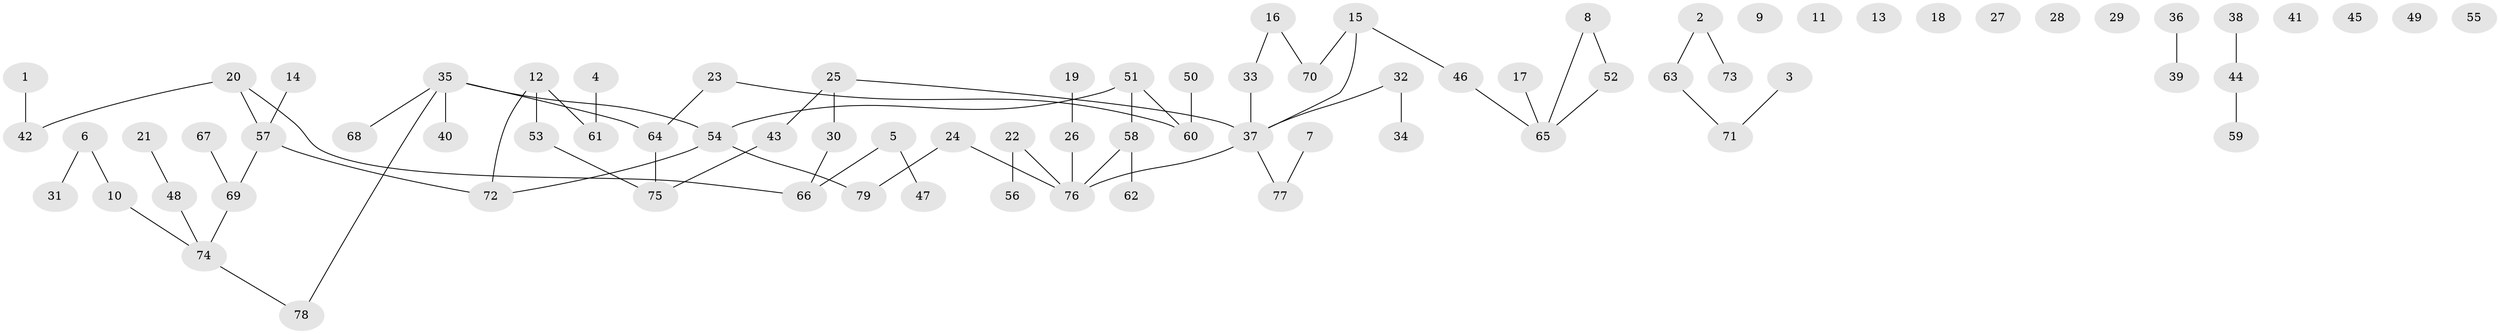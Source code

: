 // Generated by graph-tools (version 1.1) at 2025/49/03/09/25 03:49:12]
// undirected, 79 vertices, 72 edges
graph export_dot {
graph [start="1"]
  node [color=gray90,style=filled];
  1;
  2;
  3;
  4;
  5;
  6;
  7;
  8;
  9;
  10;
  11;
  12;
  13;
  14;
  15;
  16;
  17;
  18;
  19;
  20;
  21;
  22;
  23;
  24;
  25;
  26;
  27;
  28;
  29;
  30;
  31;
  32;
  33;
  34;
  35;
  36;
  37;
  38;
  39;
  40;
  41;
  42;
  43;
  44;
  45;
  46;
  47;
  48;
  49;
  50;
  51;
  52;
  53;
  54;
  55;
  56;
  57;
  58;
  59;
  60;
  61;
  62;
  63;
  64;
  65;
  66;
  67;
  68;
  69;
  70;
  71;
  72;
  73;
  74;
  75;
  76;
  77;
  78;
  79;
  1 -- 42;
  2 -- 63;
  2 -- 73;
  3 -- 71;
  4 -- 61;
  5 -- 47;
  5 -- 66;
  6 -- 10;
  6 -- 31;
  7 -- 77;
  8 -- 52;
  8 -- 65;
  10 -- 74;
  12 -- 53;
  12 -- 61;
  12 -- 72;
  14 -- 57;
  15 -- 37;
  15 -- 46;
  15 -- 70;
  16 -- 33;
  16 -- 70;
  17 -- 65;
  19 -- 26;
  20 -- 42;
  20 -- 57;
  20 -- 66;
  21 -- 48;
  22 -- 56;
  22 -- 76;
  23 -- 60;
  23 -- 64;
  24 -- 76;
  24 -- 79;
  25 -- 30;
  25 -- 37;
  25 -- 43;
  26 -- 76;
  30 -- 66;
  32 -- 34;
  32 -- 37;
  33 -- 37;
  35 -- 40;
  35 -- 54;
  35 -- 64;
  35 -- 68;
  35 -- 78;
  36 -- 39;
  37 -- 76;
  37 -- 77;
  38 -- 44;
  43 -- 75;
  44 -- 59;
  46 -- 65;
  48 -- 74;
  50 -- 60;
  51 -- 54;
  51 -- 58;
  51 -- 60;
  52 -- 65;
  53 -- 75;
  54 -- 72;
  54 -- 79;
  57 -- 69;
  57 -- 72;
  58 -- 62;
  58 -- 76;
  63 -- 71;
  64 -- 75;
  67 -- 69;
  69 -- 74;
  74 -- 78;
}
